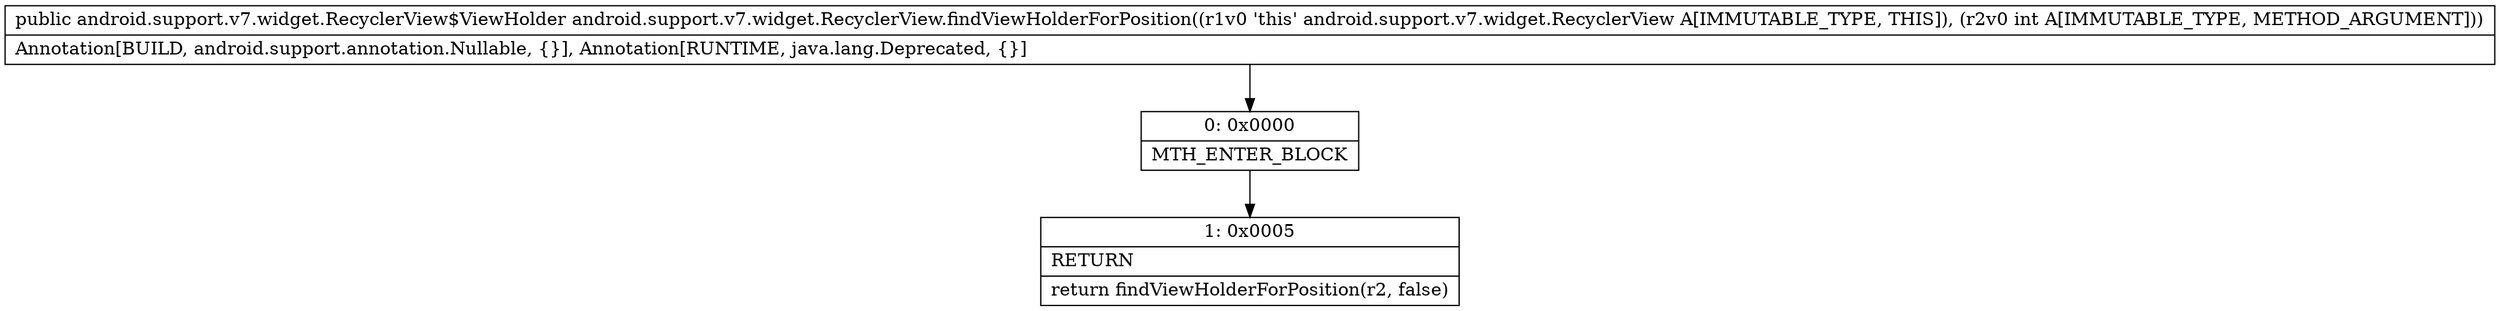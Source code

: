 digraph "CFG forandroid.support.v7.widget.RecyclerView.findViewHolderForPosition(I)Landroid\/support\/v7\/widget\/RecyclerView$ViewHolder;" {
Node_0 [shape=record,label="{0\:\ 0x0000|MTH_ENTER_BLOCK\l}"];
Node_1 [shape=record,label="{1\:\ 0x0005|RETURN\l|return findViewHolderForPosition(r2, false)\l}"];
MethodNode[shape=record,label="{public android.support.v7.widget.RecyclerView$ViewHolder android.support.v7.widget.RecyclerView.findViewHolderForPosition((r1v0 'this' android.support.v7.widget.RecyclerView A[IMMUTABLE_TYPE, THIS]), (r2v0 int A[IMMUTABLE_TYPE, METHOD_ARGUMENT]))  | Annotation[BUILD, android.support.annotation.Nullable, \{\}], Annotation[RUNTIME, java.lang.Deprecated, \{\}]\l}"];
MethodNode -> Node_0;
Node_0 -> Node_1;
}

